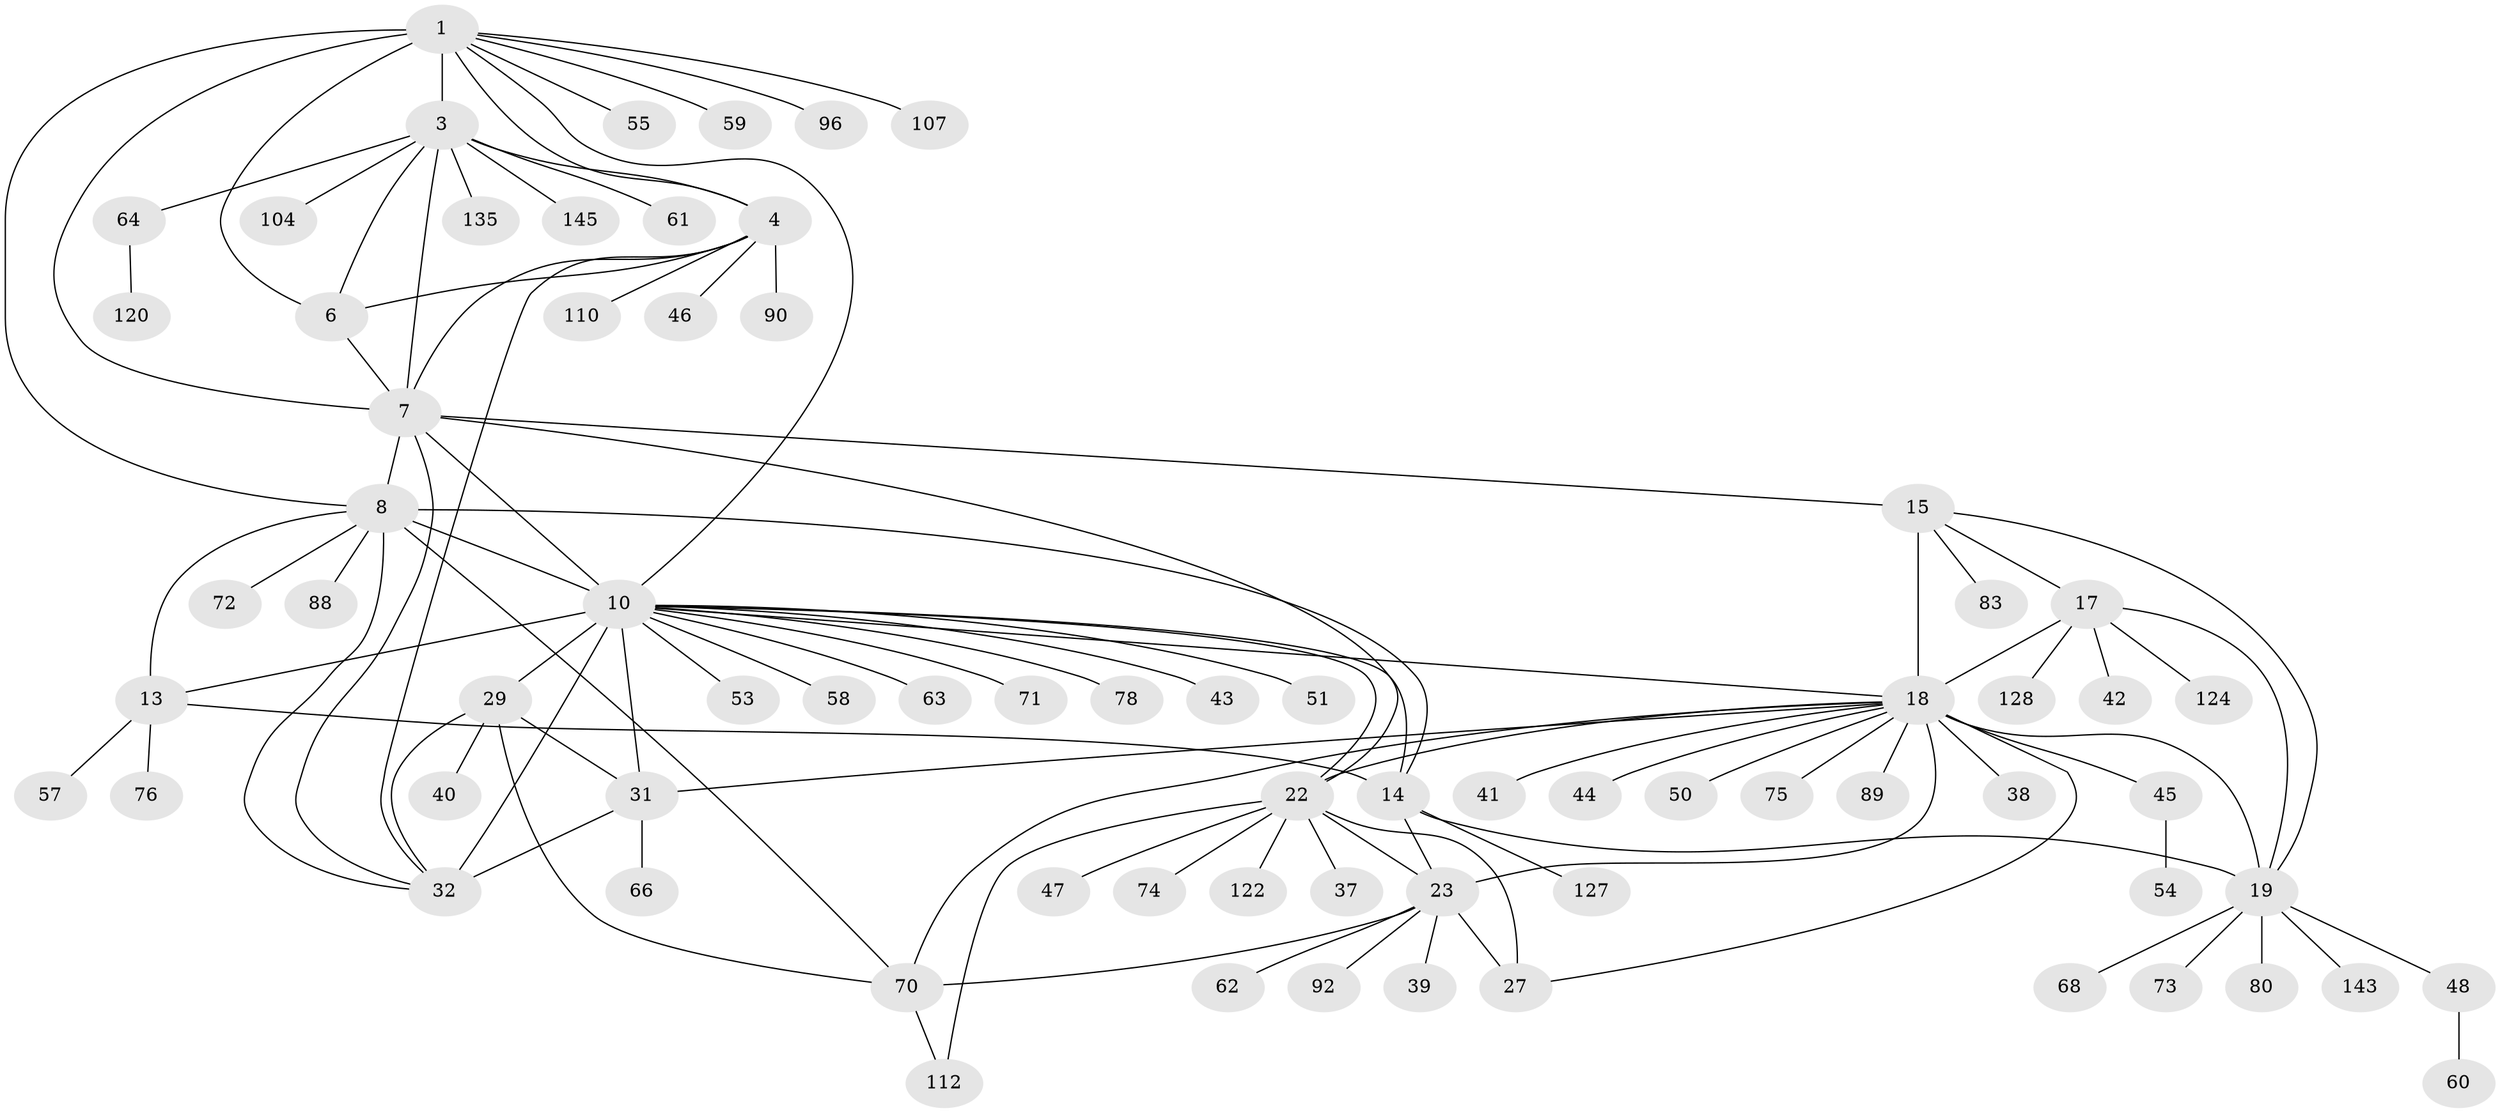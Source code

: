 // original degree distribution, {9: 0.04794520547945205, 10: 0.03424657534246575, 7: 0.0273972602739726, 6: 0.0136986301369863, 12: 0.0273972602739726, 8: 0.06164383561643835, 13: 0.0136986301369863, 16: 0.00684931506849315, 11: 0.00684931506849315, 1: 0.5753424657534246, 2: 0.14383561643835616, 4: 0.0136986301369863, 3: 0.02054794520547945, 5: 0.00684931506849315}
// Generated by graph-tools (version 1.1) at 2025/19/03/04/25 18:19:58]
// undirected, 73 vertices, 106 edges
graph export_dot {
graph [start="1"]
  node [color=gray90,style=filled];
  1 [super="+2"];
  3 [super="+5"];
  4;
  6;
  7 [super="+100"];
  8 [super="+93+9+91+85+12"];
  10 [super="+11+30+119+49"];
  13;
  14;
  15 [super="+16"];
  17;
  18 [super="+20"];
  19;
  22;
  23 [super="+25"];
  27 [super="+132"];
  29 [super="+86+108+95+105+137"];
  31 [super="+115+33"];
  32 [super="+99"];
  37;
  38;
  39;
  40;
  41;
  42;
  43;
  44;
  45;
  46;
  47;
  48;
  50;
  51;
  53;
  54;
  55 [super="+84"];
  57;
  58;
  59;
  60;
  61;
  62;
  63;
  64;
  66 [super="+77"];
  68;
  70 [super="+87+113+116"];
  71;
  72;
  73 [super="+144"];
  74;
  75;
  76;
  78 [super="+131+82"];
  80;
  83;
  88;
  89;
  90;
  92 [super="+106"];
  96;
  104 [super="+136"];
  107;
  110;
  112;
  120;
  122;
  124;
  127;
  128;
  135;
  143;
  145;
  1 -- 3 [weight=4];
  1 -- 4 [weight=2];
  1 -- 6 [weight=2];
  1 -- 7 [weight=2];
  1 -- 55;
  1 -- 96;
  1 -- 107;
  1 -- 59;
  1 -- 8;
  1 -- 10;
  3 -- 4 [weight=2];
  3 -- 6 [weight=2];
  3 -- 7 [weight=2];
  3 -- 61;
  3 -- 64;
  3 -- 135;
  3 -- 145;
  3 -- 104;
  4 -- 6;
  4 -- 7;
  4 -- 46;
  4 -- 90;
  4 -- 110;
  4 -- 32;
  6 -- 7;
  7 -- 15;
  7 -- 22;
  7 -- 32;
  7 -- 8;
  7 -- 10;
  8 -- 10 [weight=6];
  8 -- 13 [weight=3];
  8 -- 14 [weight=3];
  8 -- 72;
  8 -- 32;
  8 -- 70;
  8 -- 88;
  10 -- 13 [weight=2];
  10 -- 14 [weight=2];
  10 -- 43;
  10 -- 78;
  10 -- 32 [weight=3];
  10 -- 71;
  10 -- 18 [weight=2];
  10 -- 51;
  10 -- 53;
  10 -- 58;
  10 -- 31 [weight=6];
  10 -- 29 [weight=3];
  10 -- 63;
  10 -- 22;
  13 -- 14;
  13 -- 57;
  13 -- 76;
  14 -- 19;
  14 -- 127;
  14 -- 23;
  15 -- 17 [weight=2];
  15 -- 18 [weight=6];
  15 -- 19 [weight=2];
  15 -- 83;
  17 -- 18 [weight=3];
  17 -- 19;
  17 -- 42;
  17 -- 124;
  17 -- 128;
  18 -- 19 [weight=3];
  18 -- 70;
  18 -- 75;
  18 -- 22;
  18 -- 23 [weight=4];
  18 -- 89;
  18 -- 27;
  18 -- 31;
  18 -- 38;
  18 -- 41;
  18 -- 44;
  18 -- 45;
  18 -- 50;
  19 -- 48;
  19 -- 68;
  19 -- 73;
  19 -- 80;
  19 -- 143;
  22 -- 23 [weight=4];
  22 -- 27;
  22 -- 37;
  22 -- 47;
  22 -- 74;
  22 -- 112;
  22 -- 122;
  23 -- 27 [weight=4];
  23 -- 70;
  23 -- 39;
  23 -- 92;
  23 -- 62;
  29 -- 31 [weight=2];
  29 -- 32;
  29 -- 40;
  29 -- 70;
  31 -- 32 [weight=2];
  31 -- 66;
  45 -- 54;
  48 -- 60;
  64 -- 120;
  70 -- 112;
}
